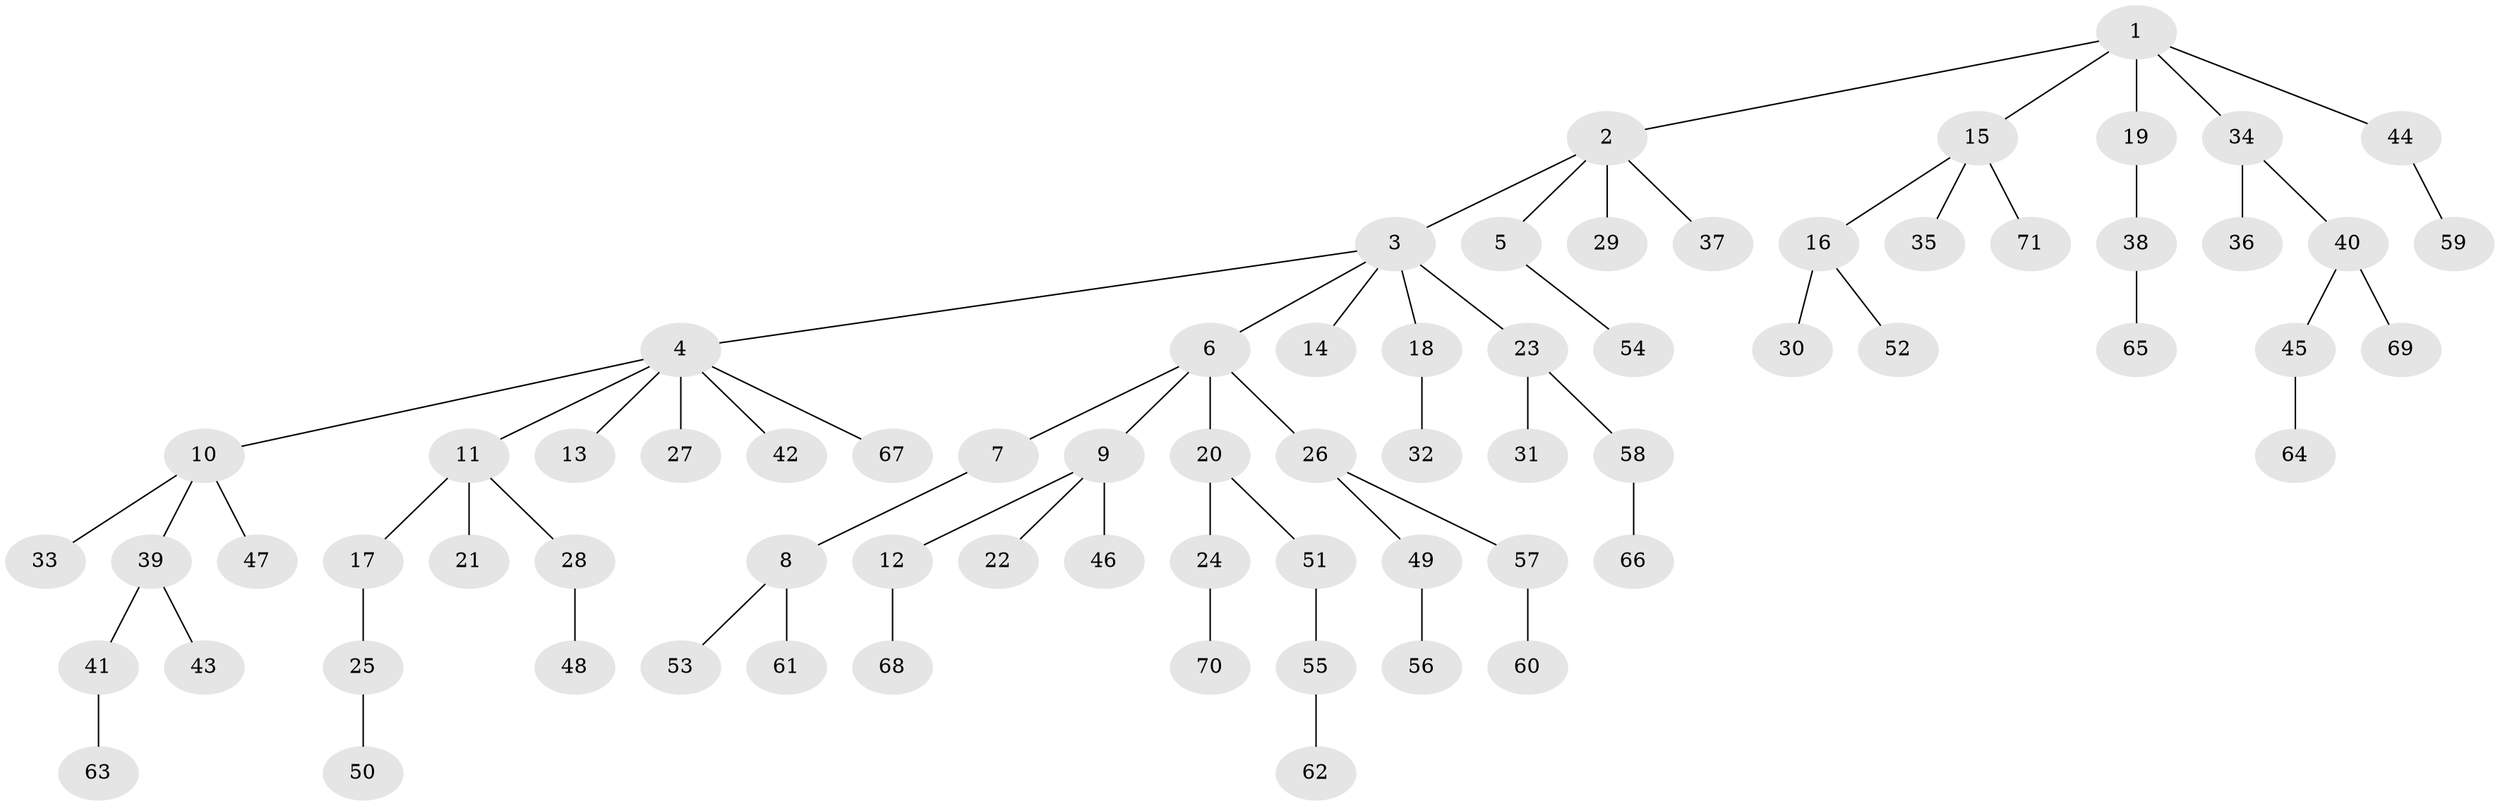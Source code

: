 // coarse degree distribution, {6: 0.041666666666666664, 4: 0.041666666666666664, 9: 0.020833333333333332, 1: 0.6041666666666666, 5: 0.020833333333333332, 2: 0.16666666666666666, 3: 0.10416666666666667}
// Generated by graph-tools (version 1.1) at 2025/24/03/03/25 07:24:07]
// undirected, 71 vertices, 70 edges
graph export_dot {
graph [start="1"]
  node [color=gray90,style=filled];
  1;
  2;
  3;
  4;
  5;
  6;
  7;
  8;
  9;
  10;
  11;
  12;
  13;
  14;
  15;
  16;
  17;
  18;
  19;
  20;
  21;
  22;
  23;
  24;
  25;
  26;
  27;
  28;
  29;
  30;
  31;
  32;
  33;
  34;
  35;
  36;
  37;
  38;
  39;
  40;
  41;
  42;
  43;
  44;
  45;
  46;
  47;
  48;
  49;
  50;
  51;
  52;
  53;
  54;
  55;
  56;
  57;
  58;
  59;
  60;
  61;
  62;
  63;
  64;
  65;
  66;
  67;
  68;
  69;
  70;
  71;
  1 -- 2;
  1 -- 15;
  1 -- 19;
  1 -- 34;
  1 -- 44;
  2 -- 3;
  2 -- 5;
  2 -- 29;
  2 -- 37;
  3 -- 4;
  3 -- 6;
  3 -- 14;
  3 -- 18;
  3 -- 23;
  4 -- 10;
  4 -- 11;
  4 -- 13;
  4 -- 27;
  4 -- 42;
  4 -- 67;
  5 -- 54;
  6 -- 7;
  6 -- 9;
  6 -- 20;
  6 -- 26;
  7 -- 8;
  8 -- 53;
  8 -- 61;
  9 -- 12;
  9 -- 22;
  9 -- 46;
  10 -- 33;
  10 -- 39;
  10 -- 47;
  11 -- 17;
  11 -- 21;
  11 -- 28;
  12 -- 68;
  15 -- 16;
  15 -- 35;
  15 -- 71;
  16 -- 30;
  16 -- 52;
  17 -- 25;
  18 -- 32;
  19 -- 38;
  20 -- 24;
  20 -- 51;
  23 -- 31;
  23 -- 58;
  24 -- 70;
  25 -- 50;
  26 -- 49;
  26 -- 57;
  28 -- 48;
  34 -- 36;
  34 -- 40;
  38 -- 65;
  39 -- 41;
  39 -- 43;
  40 -- 45;
  40 -- 69;
  41 -- 63;
  44 -- 59;
  45 -- 64;
  49 -- 56;
  51 -- 55;
  55 -- 62;
  57 -- 60;
  58 -- 66;
}
